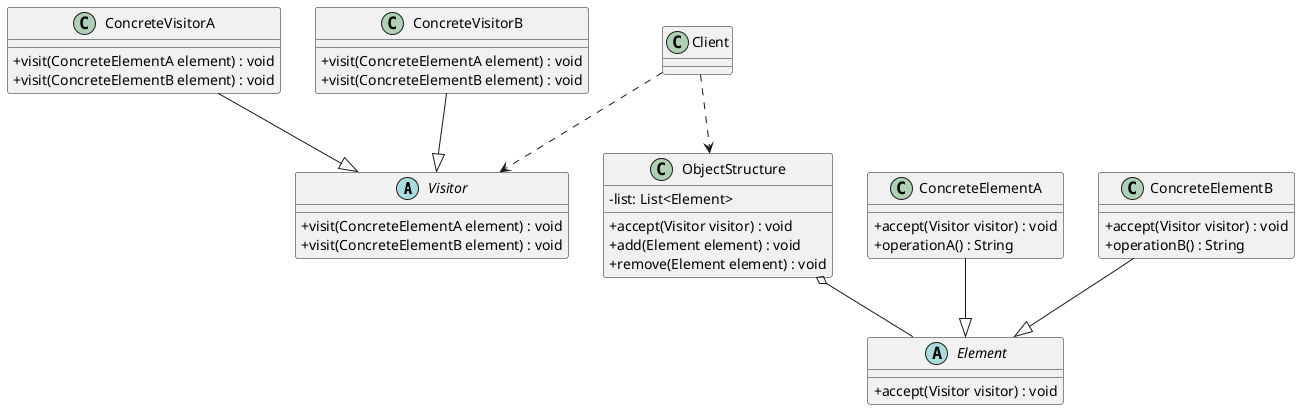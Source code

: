 @startuml
skinparam classAttributeIconSize 0
'抽象访问者
Abstract Visitor{
    + visit(ConcreteElementA element) : void
    + visit(ConcreteElementB element) : void
}

'具体访问者
Class ConcreteVisitorA{
   + visit(ConcreteElementA element) : void
    + visit(ConcreteElementB element) : void
}
Class ConcreteVisitorB{
   + visit(ConcreteElementA element) : void
    + visit(ConcreteElementB element) : void
}
ConcreteVisitorA --|> Visitor
ConcreteVisitorB --|> Visitor

'抽象元素
Abstract Element{
    + accept(Visitor visitor) : void
}

'具体元素
Class ConcreteElementA{
    + accept(Visitor visitor) : void
    + operationA() : String
}
Class ConcreteElementB{
    + accept(Visitor visitor) : void
    + operationB() : String
}
ConcreteElementA--|> Element
ConcreteElementB--|> Element

'对象结构
Class ObjectStructure{
    - list: List<Element>
    + accept(Visitor visitor) : void
    + add(Element element) : void
    + remove(Element element) : void
}
ObjectStructure o-- Element

Class Client
Client ..> ObjectStructure
Client ..> Visitor

@enduml